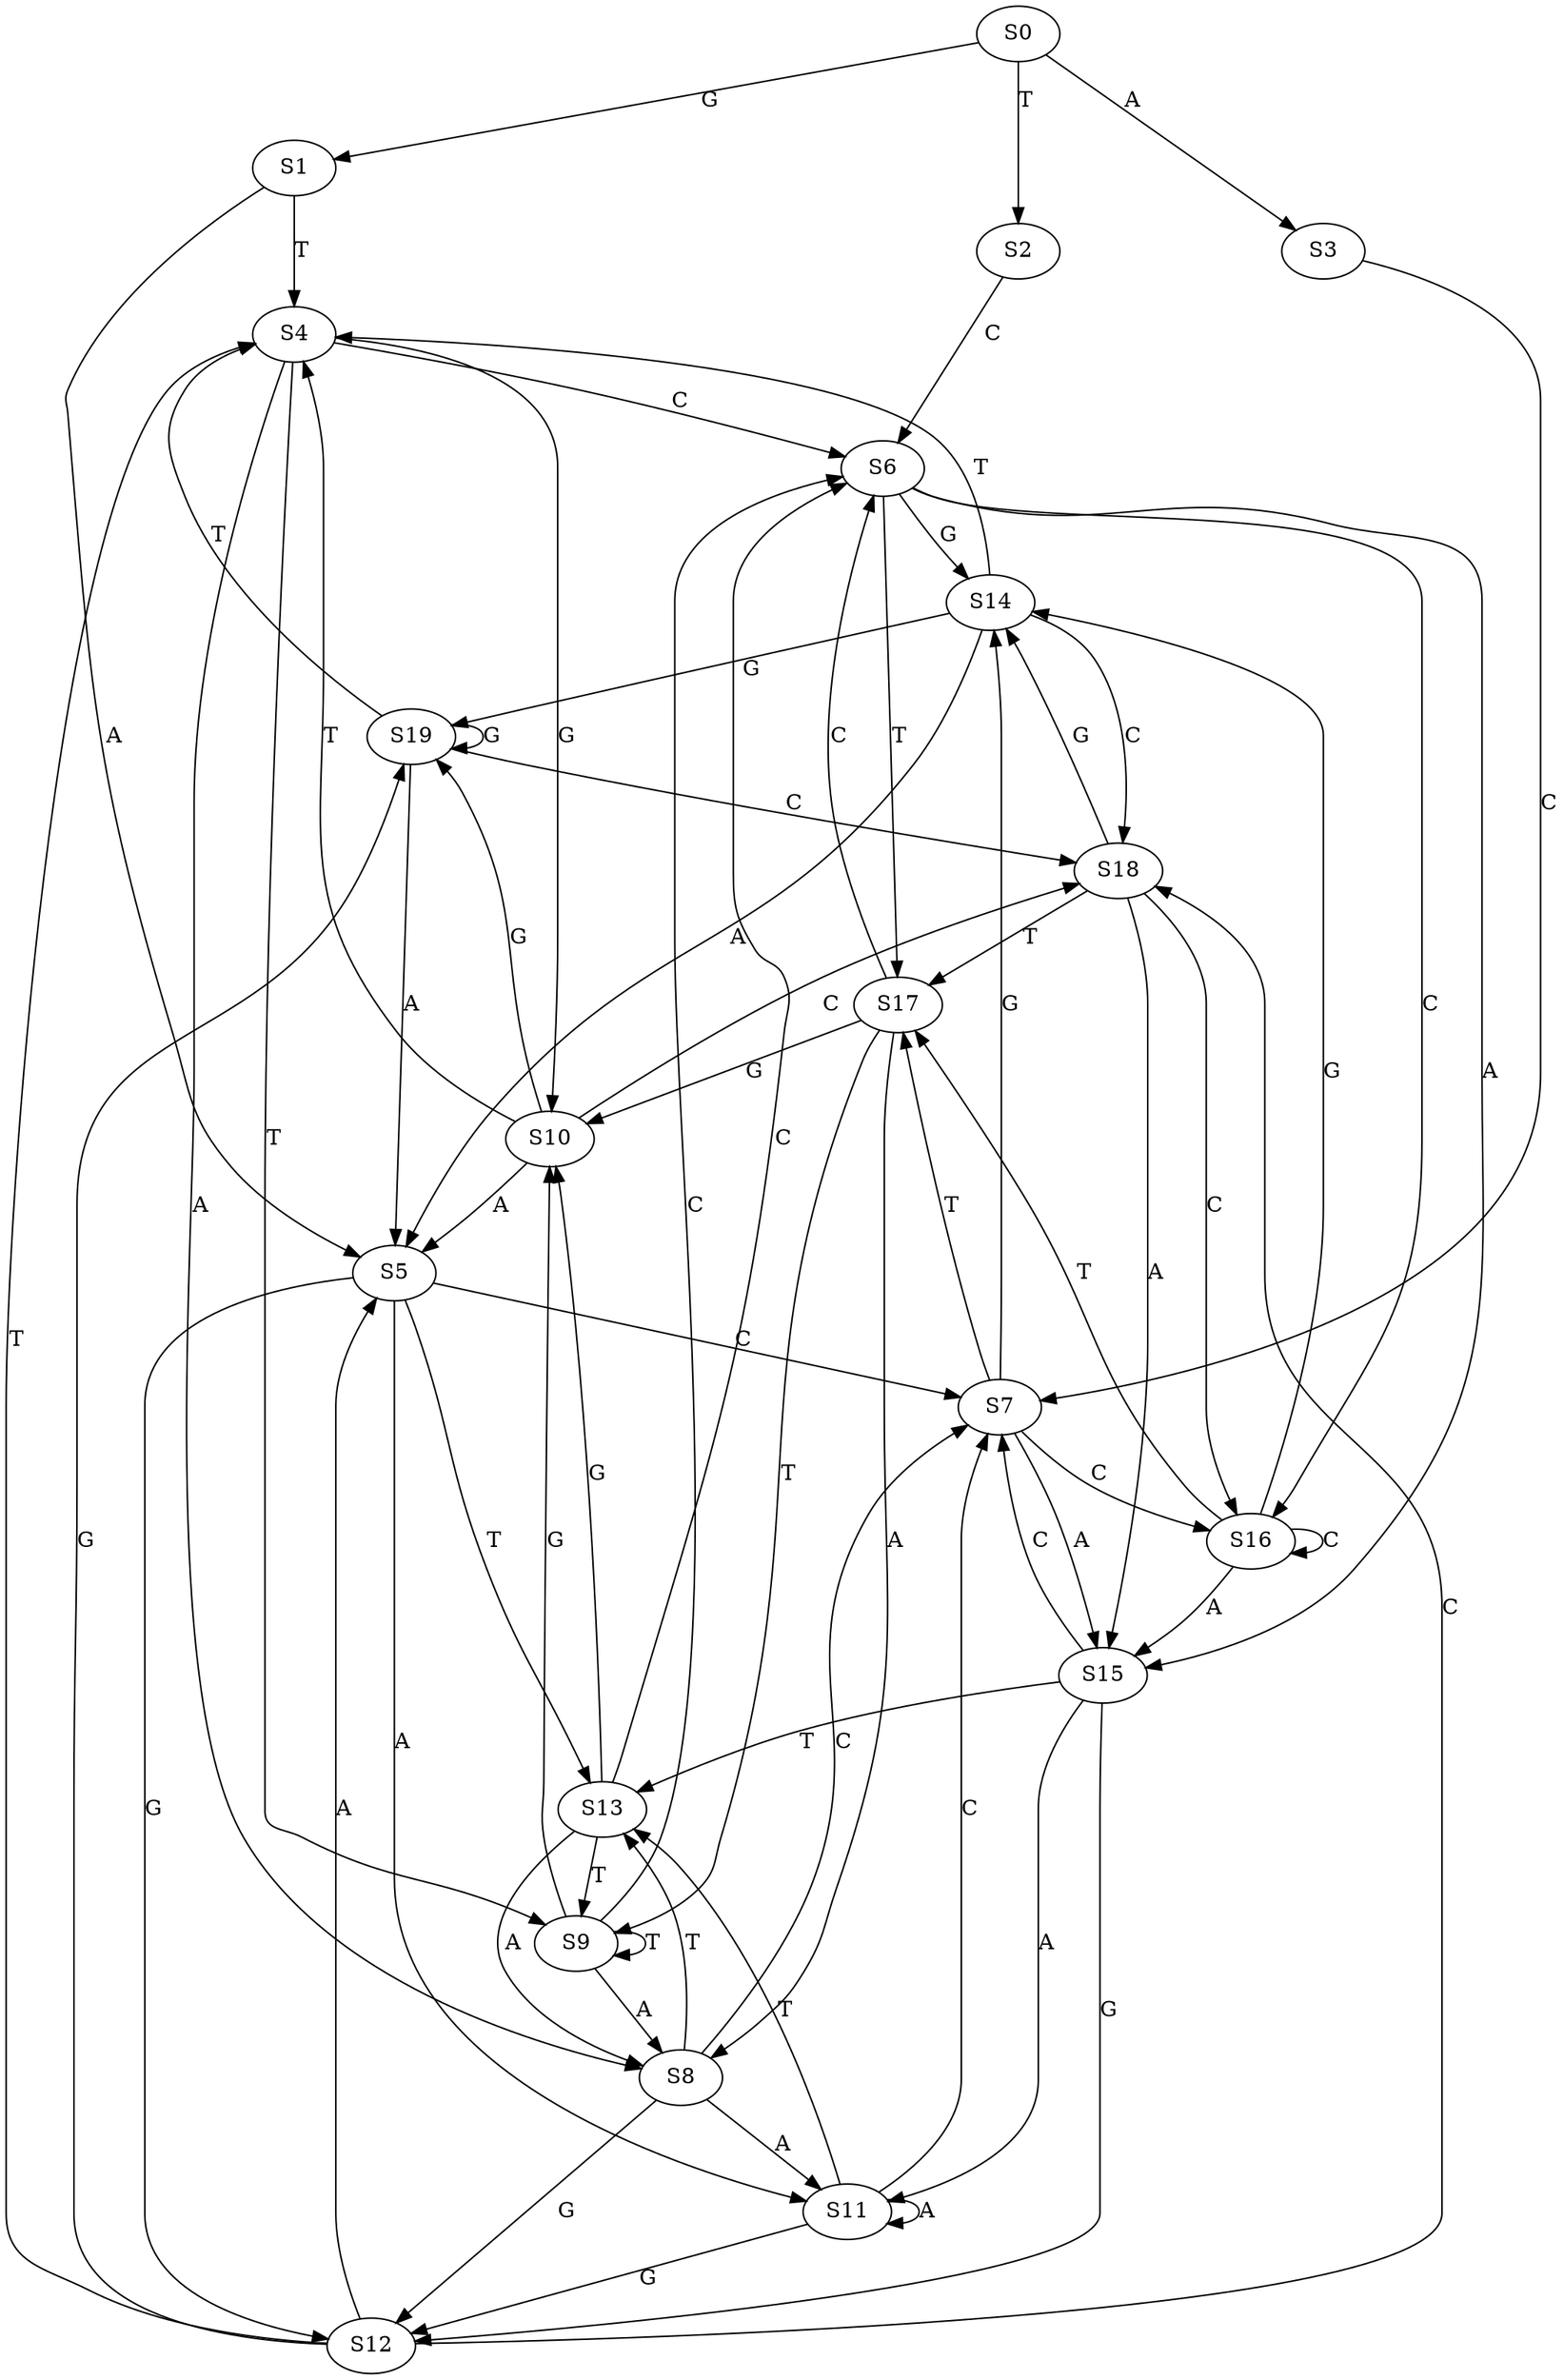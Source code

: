 strict digraph  {
	S0 -> S1 [ label = G ];
	S0 -> S2 [ label = T ];
	S0 -> S3 [ label = A ];
	S1 -> S4 [ label = T ];
	S1 -> S5 [ label = A ];
	S2 -> S6 [ label = C ];
	S3 -> S7 [ label = C ];
	S4 -> S8 [ label = A ];
	S4 -> S6 [ label = C ];
	S4 -> S9 [ label = T ];
	S4 -> S10 [ label = G ];
	S5 -> S11 [ label = A ];
	S5 -> S7 [ label = C ];
	S5 -> S12 [ label = G ];
	S5 -> S13 [ label = T ];
	S6 -> S14 [ label = G ];
	S6 -> S15 [ label = A ];
	S6 -> S16 [ label = C ];
	S6 -> S17 [ label = T ];
	S7 -> S16 [ label = C ];
	S7 -> S15 [ label = A ];
	S7 -> S17 [ label = T ];
	S7 -> S14 [ label = G ];
	S8 -> S12 [ label = G ];
	S8 -> S7 [ label = C ];
	S8 -> S11 [ label = A ];
	S8 -> S13 [ label = T ];
	S9 -> S8 [ label = A ];
	S9 -> S6 [ label = C ];
	S9 -> S9 [ label = T ];
	S9 -> S10 [ label = G ];
	S10 -> S18 [ label = C ];
	S10 -> S19 [ label = G ];
	S10 -> S4 [ label = T ];
	S10 -> S5 [ label = A ];
	S11 -> S7 [ label = C ];
	S11 -> S11 [ label = A ];
	S11 -> S13 [ label = T ];
	S11 -> S12 [ label = G ];
	S12 -> S5 [ label = A ];
	S12 -> S19 [ label = G ];
	S12 -> S4 [ label = T ];
	S12 -> S18 [ label = C ];
	S13 -> S6 [ label = C ];
	S13 -> S8 [ label = A ];
	S13 -> S9 [ label = T ];
	S13 -> S10 [ label = G ];
	S14 -> S18 [ label = C ];
	S14 -> S5 [ label = A ];
	S14 -> S4 [ label = T ];
	S14 -> S19 [ label = G ];
	S15 -> S12 [ label = G ];
	S15 -> S13 [ label = T ];
	S15 -> S11 [ label = A ];
	S15 -> S7 [ label = C ];
	S16 -> S14 [ label = G ];
	S16 -> S17 [ label = T ];
	S16 -> S15 [ label = A ];
	S16 -> S16 [ label = C ];
	S17 -> S9 [ label = T ];
	S17 -> S10 [ label = G ];
	S17 -> S8 [ label = A ];
	S17 -> S6 [ label = C ];
	S18 -> S17 [ label = T ];
	S18 -> S16 [ label = C ];
	S18 -> S15 [ label = A ];
	S18 -> S14 [ label = G ];
	S19 -> S18 [ label = C ];
	S19 -> S19 [ label = G ];
	S19 -> S4 [ label = T ];
	S19 -> S5 [ label = A ];
}
